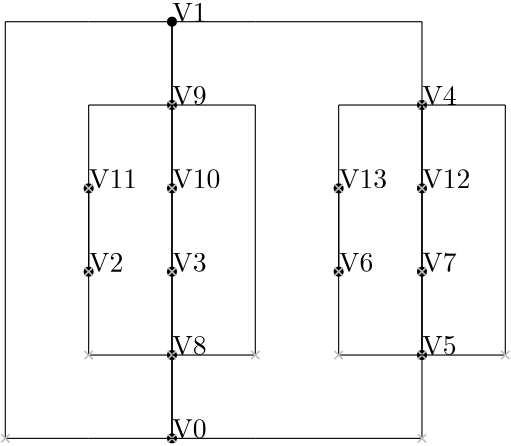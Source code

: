 <?xml version="1.0"?>
    <!DOCTYPE ipe SYSTEM "ipe.dtd">
    <ipe version="70005" creator="Ipe 7.1.4">
    <info created="D:20131106154934" modified="D:20131106160041"/>
    <preamble>\usepackage[english]{babel}</preamble>
    <ipestyle name="basic">
    <symbol name="arrow/arc(spx)">
    <path stroke="sym-stroke" fill="sym-stroke" pen="sym-pen">
    0 0 m
    -1 0.333 l
    -1 -0.333 l
    h
    </path>
    </symbol>
    <symbol name="arrow/farc(spx)">
    <path stroke="sym-stroke" fill="white" pen="sym-pen">
    0 0 m
    -1 0.333 l
    -1 -0.333 l
    h
    </path>
    </symbol>
    <symbol name="mark/circle(sx)" transformations="translations">
    <path fill="sym-stroke">
    0.6 0 0 0.6 0 0 e
    0.4 0 0 0.4 0 0 e
    </path>
    </symbol>
    <symbol name="mark/disk(sx)" transformations="translations">
    <path fill="sym-stroke">
    0.6 0 0 0.6 0 0 e
    </path>
    </symbol>
    <symbol name="mark/fdisk(sfx)" transformations="translations">
    <group>
    <path fill="sym-fill">
    0.5 0 0 0.5 0 0 e
    </path>
    <path fill="sym-stroke" fillrule="eofill">
    0.6 0 0 0.6 0 0 e
    0.4 0 0 0.4 0 0 e
    </path>
    </group>
    </symbol>
    <symbol name="mark/box(sx)" transformations="translations">
    <path fill="sym-stroke" fillrule="eofill">
    -0.6 -0.6 m
    0.6 -0.6 l
    0.6 0.6 l
    -0.6 0.6 l
    h
    -0.4 -0.4 m
    0.4 -0.4 l
    0.4 0.4 l
    -0.4 0.4 l
    h
    </path>
    </symbol>
    <symbol name="mark/square(sx)" transformations="translations">
    <path fill="sym-stroke">
    -0.6 -0.6 m
    0.6 -0.6 l
    0.6 0.6 l
    -0.6 0.6 l
    h
    </path>
    </symbol>
    <symbol name="mark/fsquare(sfx)" transformations="translations">
    <group>
    <path fill="sym-fill">
    -0.5 -0.5 m
    0.5 -0.5 l
    0.5 0.5 l
    -0.5 0.5 l
    h
    </path>
    <path fill="sym-stroke" fillrule="eofill">
    -0.6 -0.6 m
    0.6 -0.6 l
    0.6 0.6 l
    -0.6 0.6 l
    h
    -0.4 -0.4 m
    0.4 -0.4 l
    0.4 0.4 l
    -0.4 0.4 l
    h
    </path>
    </group>
    </symbol>
    <symbol name="mark/cross(sx)" transformations="translations">
    <group>
    <path fill="sym-stroke">
    -0.43 -0.57 m
    0.57 0.43 l
    0.43 0.57 l
    -0.57 -0.43 l
    h
    </path>
    <path fill="sym-stroke">
    -0.43 0.57 m
    0.57 -0.43 l
    0.43 -0.57 l
    -0.57 0.43 l
    h
    </path>
    </group>
    </symbol>
    <symbol name="arrow/fnormal(spx)">
    <path stroke="sym-stroke" fill="white" pen="sym-pen">
    0 0 m
    -1 0.333 l
    -1 -0.333 l
    h
    </path>
    </symbol>
    <symbol name="arrow/pointed(spx)">
    <path stroke="sym-stroke" fill="sym-stroke" pen="sym-pen">
    0 0 m
    -1 0.333 l
    -0.8 0 l
    -1 -0.333 l
    h
    </path>
    </symbol>
    <symbol name="arrow/fpointed(spx)">
    <path stroke="sym-stroke" fill="white" pen="sym-pen">
    0 0 m
    -1 0.333 l
    -0.8 0 l
    -1 -0.333 l
    h
    </path>
    </symbol>
    <symbol name="arrow/linear(spx)">
    <path stroke="sym-stroke" pen="sym-pen">
    -1 0.333 m
    0 0 l
    -1 -0.333 l
    </path>
    </symbol>
    <symbol name="arrow/fdouble(spx)">
    <path stroke="sym-stroke" fill="white" pen="sym-pen">
    0 0 m
    -1 0.333 l
    -1 -0.333 l
    h
    -1 0 m
    -2 0.333 l
    -2 -0.333 l
    h
    </path>
    </symbol>
    <symbol name="arrow/double(spx)">
    <path stroke="sym-stroke" fill="sym-stroke" pen="sym-pen">
    0 0 m
    -1 0.333 l
    -1 -0.333 l
    h
    -1 0 m
    -2 0.333 l
    -2 -0.333 l
    h
    </path>
    </symbol>
    <pen name="heavier" value="0.8"/>
    <pen name="fat" value="1.2"/>
    <pen name="ultrafat" value="2"/>
    <symbolsize name="large" value="5"/>
    <symbolsize name="small" value="2"/>
    <symbolsize name="tiny" value="1.1"/>
    <arrowsize name="large" value="10"/>
    <arrowsize name="small" value="5"/>
    <arrowsize name="tiny" value="3"/>
    <color name="red" value="1 0 0"/>
    <color name="green" value="0 1 0"/>
    <color name="blue" value="0 0 1"/>
    <color name="yellow" value="1 1 0"/>
    <color name="orange" value="1 0.647 0"/>
    <color name="gold" value="1 0.843 0"/>
    <color name="purple" value="0.627 0.125 0.941"/>
    <color name="gray" value="0.745"/>
    <color name="brown" value="0.647 0.165 0.165"/>
    <color name="navy" value="0 0 0.502"/>
    <color name="pink" value="1 0.753 0.796"/>
    <color name="seagreen" value="0.18 0.545 0.341"/>
    <color name="turquoise" value="0.251 0.878 0.816"/>
    <color name="violet" value="0.933 0.51 0.933"/>
    <color name="darkblue" value="0 0 0.545"/>
    <color name="darkcyan" value="0 0.545 0.545"/>
    <color name="darkgray" value="0.663"/>
    <color name="darkgreen" value="0 0.392 0"/>
    <color name="darkmagenta" value="0.545 0 0.545"/>
    <color name="darkorange" value="1 0.549 0"/>
    <color name="darkred" value="0.545 0 0"/>
    <color name="lightblue" value="0.678 0.847 0.902"/>
    <color name="lightcyan" value="0.878 1 1"/>
    <color name="lightgray" value="0.827"/>
    <color name="lightgreen" value="0.565 0.933 0.565"/>
    <color name="lightyellow" value="1 1 0.878"/>
    <dashstyle name="dashed" value="[4] 0"/>
    <dashstyle name="dotted" value="[1 3] 0"/>
    <dashstyle name="dash dotted" value="[4 2 1 2] 0"/>
    <dashstyle name="dash dot dotted" value="[4 2 1 2 1 2] 0"/>
    <textsize name="large" value="\large"/>
    <textsize name="Large" value="\Large"/>
    <textsize name="LARGE" value="\LARGE"/>
    <textsize name="huge" value="\huge"/>
    <textsize name="Huge" value="\Huge"/>
    <textsize name="small" value="\small"/>
    <textsize name="footnote" value="\footnotesize"/>
    <textsize name="tiny" value="\tiny"/>
    <textstyle name="center" begin="\begin{center}" end="\end{center}"/>
    <textstyle name="itemize" begin="\begin{itemize}" end="\end{itemize}"/>
    <textstyle name="item" begin="\begin{itemize}\item{}" end="\end{itemize}"/>
    <gridsize name="4 pts" value="4"/>
    <gridsize name="8 pts (~3 mm)" value="8"/>
    <gridsize name="16 pts (~6 mm)" value="16"/>
    <gridsize name="32 pts (~12 mm)" value="32"/>
    <gridsize name="10 pts (~3.5 mm)" value="10"/>
    <gridsize name="20 pts (~7 mm)" value="20"/>
    <gridsize name="14 pts (~5 mm)" value="14"/>
    <gridsize name="28 pts (~10 mm)" value="28"/>
    <gridsize name="56 pts (~20 mm)" value="56"/>
    <anglesize name="90 deg" value="90"/>
    <anglesize name="60 deg" value="60"/>
    <anglesize name="45 deg" value="45"/>
    <anglesize name="30 deg" value="30"/>
    <anglesize name="22.5 deg" value="22.5"/>
    <tiling name="falling" angle="-60" step="4" width="1"/>
    <tiling name="rising" angle="30" step="4" width="1"/>
    <layout paper="1000 1000" origin="0 0" frame="1000 1000" skip="32" crop="yes"/>
    </ipestyle>
    <page>
    <layer name="alpha"/>
    <view layers="alpha" active="alpha"/>
<use name="mark/disk(sx)" pos="460 400" size="normal" stroke="black"/>
<text transformations="translations" pos="460 400" stroke="black" type="label" width="190" height="10" depth="0" valign="baseline" size="normal">V0</text><use name="mark/disk(sx)" pos="460 550" size="normal" stroke="black"/>
<text transformations="translations" pos="460 550" stroke="black" type="label" width="190" height="10" depth="0" valign="baseline" size="normal">V1</text><use name="mark/disk(sx)" pos="430 460" size="normal" stroke="black"/>
<text transformations="translations" pos="430 460" stroke="black" type="label" width="190" height="10" depth="0" valign="baseline" size="normal">V2</text><use name="mark/disk(sx)" pos="460 460" size="normal" stroke="black"/>
<text transformations="translations" pos="460 460" stroke="black" type="label" width="190" height="10" depth="0" valign="baseline" size="normal">V3</text><use name="mark/disk(sx)" pos="550 520" size="normal" stroke="black"/>
<text transformations="translations" pos="550 520" stroke="black" type="label" width="190" height="10" depth="0" valign="baseline" size="normal">V4</text><use name="mark/disk(sx)" pos="550 430" size="normal" stroke="black"/>
<text transformations="translations" pos="550 430" stroke="black" type="label" width="190" height="10" depth="0" valign="baseline" size="normal">V5</text><use name="mark/disk(sx)" pos="520 460" size="normal" stroke="black"/>
<text transformations="translations" pos="520 460" stroke="black" type="label" width="190" height="10" depth="0" valign="baseline" size="normal">V6</text><use name="mark/disk(sx)" pos="550 460" size="normal" stroke="black"/>
<text transformations="translations" pos="550 460" stroke="black" type="label" width="190" height="10" depth="0" valign="baseline" size="normal">V7</text><use name="mark/disk(sx)" pos="460 430" size="normal" stroke="black"/>
<text transformations="translations" pos="460 430" stroke="black" type="label" width="190" height="10" depth="0" valign="baseline" size="normal">V8</text><use name="mark/disk(sx)" pos="460 520" size="normal" stroke="black"/>
<text transformations="translations" pos="460 520" stroke="black" type="label" width="190" height="10" depth="0" valign="baseline" size="normal">V9</text><use name="mark/disk(sx)" pos="460 490" size="normal" stroke="black"/>
<text transformations="translations" pos="460 490" stroke="black" type="label" width="190" height="10" depth="0" valign="baseline" size="normal">V10</text><use name="mark/disk(sx)" pos="430 490" size="normal" stroke="black"/>
<text transformations="translations" pos="430 490" stroke="black" type="label" width="190" height="10" depth="0" valign="baseline" size="normal">V11</text><use name="mark/disk(sx)" pos="550 490" size="normal" stroke="black"/>
<text transformations="translations" pos="550 490" stroke="black" type="label" width="190" height="10" depth="0" valign="baseline" size="normal">V12</text><use name="mark/disk(sx)" pos="520 490" size="normal" stroke="black"/>
<text transformations="translations" pos="520 490" stroke="black" type="label" width="190" height="10" depth="0" valign="baseline" size="normal">V13</text><path stroke="black" pen="normal" dash="normal">
 460 400 m
 460 430 l
 </path>
<path stroke="black" pen="normal" dash="normal">
 460 430 m
 460 430 l
 </path>
<path stroke="black" pen="normal" dash="normal">
 460 430 m
 460 400 l
 </path>
<path stroke="black" pen="normal" dash="normal">
 460 400 m
 460 400 l
 </path>
<path stroke="black" pen="normal" dash="normal">
 460 430 m
 460 400 l
 </path>
<use name="mark/cross(sx)" pos="460 400" size="normal" stroke="gray"/>
<path stroke="black" pen="normal" dash="normal">
 460 400 m
 490 400 l
 </path>
<path stroke="black" pen="normal" dash="normal">
 490 400 m
 550 400 l
 </path>
<path stroke="black" pen="normal" dash="normal">
 550 430 m
 550 400 l
 </path>
<path stroke="black" pen="normal" dash="normal">
 550 400 m
 550 400 l
 </path>
<path stroke="black" pen="normal" dash="normal">
 550 400 m
 550 400 l
 </path>
<use name="mark/cross(sx)" pos="550 400" size="normal" stroke="gray"/>
<path stroke="black" pen="normal" dash="normal">
 550 430 m
 550 460 l
 </path>
<path stroke="black" pen="normal" dash="normal">
 550 460 m
 550 460 l
 </path>
<path stroke="black" pen="normal" dash="normal">
 550 460 m
 550 430 l
 </path>
<path stroke="black" pen="normal" dash="normal">
 550 430 m
 550 430 l
 </path>
<path stroke="black" pen="normal" dash="normal">
 550 460 m
 550 430 l
 </path>
<use name="mark/cross(sx)" pos="550 430" size="normal" stroke="gray"/>
<path stroke="black" pen="normal" dash="normal">
 550 430 m
 520 430 l
 </path>
<path stroke="black" pen="normal" dash="normal">
 520 430 m
 520 430 l
 </path>
<path stroke="black" pen="normal" dash="normal">
 520 460 m
 520 430 l
 </path>
<path stroke="black" pen="normal" dash="normal">
 520 430 m
 520 430 l
 </path>
<path stroke="black" pen="normal" dash="normal">
 520 430 m
 520 430 l
 </path>
<use name="mark/cross(sx)" pos="520 430" size="normal" stroke="gray"/>
<path stroke="black" pen="normal" dash="normal">
 460 430 m
 430 430 l
 </path>
<path stroke="black" pen="normal" dash="normal">
 430 430 m
 430 430 l
 </path>
<path stroke="black" pen="normal" dash="normal">
 430 460 m
 430 430 l
 </path>
<path stroke="black" pen="normal" dash="normal">
 430 430 m
 430 430 l
 </path>
<path stroke="black" pen="normal" dash="normal">
 430 430 m
 430 430 l
 </path>
<use name="mark/cross(sx)" pos="430 430" size="normal" stroke="gray"/>
<path stroke="black" pen="normal" dash="normal">
 460 430 m
 460 460 l
 </path>
<path stroke="black" pen="normal" dash="normal">
 460 460 m
 460 460 l
 </path>
<path stroke="black" pen="normal" dash="normal">
 460 460 m
 460 430 l
 </path>
<path stroke="black" pen="normal" dash="normal">
 460 430 m
 460 430 l
 </path>
<path stroke="black" pen="normal" dash="normal">
 460 460 m
 460 430 l
 </path>
<use name="mark/cross(sx)" pos="460 430" size="normal" stroke="gray"/>
<path stroke="black" pen="normal" dash="normal">
 460 520 m
 460 550 l
 </path>
<path stroke="black" pen="normal" dash="normal">
 460 550 m
 460 550 l
 </path>
<path stroke="black" pen="normal" dash="normal">
 460 550 m
 460 520 l
 </path>
<path stroke="black" pen="normal" dash="normal">
 460 520 m
 460 520 l
 </path>
<path stroke="black" pen="normal" dash="normal">
 460 550 m
 460 520 l
 </path>
<use name="mark/cross(sx)" pos="460 520" size="normal" stroke="gray"/>
<path stroke="black" pen="normal" dash="normal">
 550 520 m
 550 550 l
 </path>
<path stroke="black" pen="normal" dash="normal">
 550 550 m
 550 550 l
 </path>
<path stroke="black" pen="normal" dash="normal">
 460 550 m
 490 550 l
 </path>
<path stroke="black" pen="normal" dash="normal">
 490 550 m
 550 550 l
 </path>
<path stroke="black" pen="normal" dash="normal">
 550 550 m
 550 550 l
 </path>
<use name="mark/cross(sx)" pos="550 520" size="normal" stroke="gray"/>
<path stroke="black" pen="normal" dash="normal">
 550 430 m
 580 430 l
 </path>
<path stroke="black" pen="normal" dash="normal">
 580 430 m
 580 430 l
 </path>
<path stroke="black" pen="normal" dash="normal">
 550 520 m
 580 520 l
 </path>
<path stroke="black" pen="normal" dash="normal">
 580 520 m
 580 520 l
 </path>
<path stroke="black" pen="normal" dash="normal">
 580 430 m
 580 520 l
 </path>
<use name="mark/cross(sx)" pos="580 430" size="normal" stroke="gray"/>
<path stroke="black" pen="normal" dash="normal">
 460 430 m
 490 430 l
 </path>
<path stroke="black" pen="normal" dash="normal">
 490 430 m
 490 430 l
 </path>
<path stroke="black" pen="normal" dash="normal">
 460 520 m
 490 520 l
 </path>
<path stroke="black" pen="normal" dash="normal">
 490 520 m
 490 520 l
 </path>
<path stroke="black" pen="normal" dash="normal">
 490 430 m
 490 520 l
 </path>
<use name="mark/cross(sx)" pos="490 430" size="normal" stroke="gray"/>
<path stroke="black" pen="normal" dash="normal">
 460 400 m
 430 400 l
 </path>
<path stroke="black" pen="normal" dash="normal">
 430 400 m
 400 400 l
 </path>
<path stroke="black" pen="normal" dash="normal">
 460 550 m
 430 550 l
 </path>
<path stroke="black" pen="normal" dash="normal">
 430 550 m
 400 550 l
 </path>
<path stroke="black" pen="normal" dash="normal">
 400 400 m
 400 550 l
 </path>
<use name="mark/cross(sx)" pos="400 400" size="normal" stroke="gray"/>
<path stroke="black" pen="normal" dash="normal">
 460 460 m
 460 490 l
 </path>
<path stroke="black" pen="normal" dash="normal">
 460 490 m
 460 490 l
 </path>
<path stroke="black" pen="normal" dash="normal">
 460 490 m
 460 460 l
 </path>
<path stroke="black" pen="normal" dash="normal">
 460 460 m
 460 460 l
 </path>
<path stroke="black" pen="normal" dash="normal">
 460 490 m
 460 460 l
 </path>
<use name="mark/cross(sx)" pos="460 460" size="normal" stroke="gray"/>
<path stroke="black" pen="normal" dash="normal">
 460 490 m
 460 520 l
 </path>
<path stroke="black" pen="normal" dash="normal">
 460 520 m
 460 520 l
 </path>
<path stroke="black" pen="normal" dash="normal">
 460 520 m
 460 490 l
 </path>
<path stroke="black" pen="normal" dash="normal">
 460 490 m
 460 490 l
 </path>
<path stroke="black" pen="normal" dash="normal">
 460 520 m
 460 490 l
 </path>
<use name="mark/cross(sx)" pos="460 490" size="normal" stroke="gray"/>
<path stroke="black" pen="normal" dash="normal">
 430 460 m
 430 490 l
 </path>
<path stroke="black" pen="normal" dash="normal">
 430 490 m
 430 490 l
 </path>
<path stroke="black" pen="normal" dash="normal">
 430 490 m
 430 460 l
 </path>
<path stroke="black" pen="normal" dash="normal">
 430 460 m
 430 460 l
 </path>
<path stroke="black" pen="normal" dash="normal">
 430 490 m
 430 460 l
 </path>
<use name="mark/cross(sx)" pos="430 460" size="normal" stroke="gray"/>
<path stroke="black" pen="normal" dash="normal">
 430 490 m
 430 520 l
 </path>
<path stroke="black" pen="normal" dash="normal">
 430 520 m
 430 520 l
 </path>
<path stroke="black" pen="normal" dash="normal">
 460 520 m
 430 520 l
 </path>
<path stroke="black" pen="normal" dash="normal">
 430 520 m
 430 520 l
 </path>
<path stroke="black" pen="normal" dash="normal">
 430 520 m
 430 520 l
 </path>
<use name="mark/cross(sx)" pos="430 490" size="normal" stroke="gray"/>
<path stroke="black" pen="normal" dash="normal">
 550 460 m
 550 490 l
 </path>
<path stroke="black" pen="normal" dash="normal">
 550 490 m
 550 490 l
 </path>
<path stroke="black" pen="normal" dash="normal">
 550 490 m
 550 460 l
 </path>
<path stroke="black" pen="normal" dash="normal">
 550 460 m
 550 460 l
 </path>
<path stroke="black" pen="normal" dash="normal">
 550 490 m
 550 460 l
 </path>
<use name="mark/cross(sx)" pos="550 460" size="normal" stroke="gray"/>
<path stroke="black" pen="normal" dash="normal">
 520 460 m
 520 490 l
 </path>
<path stroke="black" pen="normal" dash="normal">
 520 490 m
 520 490 l
 </path>
<path stroke="black" pen="normal" dash="normal">
 520 490 m
 520 460 l
 </path>
<path stroke="black" pen="normal" dash="normal">
 520 460 m
 520 460 l
 </path>
<path stroke="black" pen="normal" dash="normal">
 520 490 m
 520 460 l
 </path>
<use name="mark/cross(sx)" pos="520 460" size="normal" stroke="gray"/>
<path stroke="black" pen="normal" dash="normal">
 550 490 m
 550 520 l
 </path>
<path stroke="black" pen="normal" dash="normal">
 550 520 m
 550 520 l
 </path>
<path stroke="black" pen="normal" dash="normal">
 550 520 m
 550 490 l
 </path>
<path stroke="black" pen="normal" dash="normal">
 550 490 m
 550 490 l
 </path>
<path stroke="black" pen="normal" dash="normal">
 550 520 m
 550 490 l
 </path>
<use name="mark/cross(sx)" pos="550 490" size="normal" stroke="gray"/>
<path stroke="black" pen="normal" dash="normal">
 520 490 m
 520 520 l
 </path>
<path stroke="black" pen="normal" dash="normal">
 520 520 m
 520 520 l
 </path>
<path stroke="black" pen="normal" dash="normal">
 550 520 m
 520 520 l
 </path>
<path stroke="black" pen="normal" dash="normal">
 520 520 m
 520 520 l
 </path>
<path stroke="black" pen="normal" dash="normal">
 520 520 m
 520 520 l
 </path>
<use name="mark/cross(sx)" pos="520 490" size="normal" stroke="gray"/>
</page>
</ipe>
